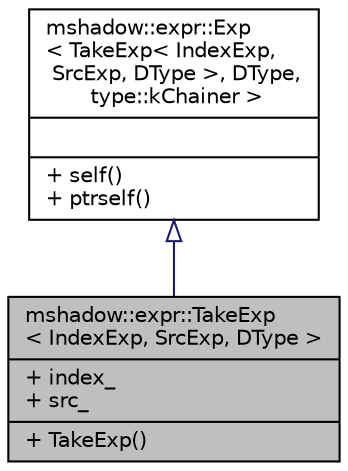 digraph "mshadow::expr::TakeExp&lt; IndexExp, SrcExp, DType &gt;"
{
 // LATEX_PDF_SIZE
  edge [fontname="Helvetica",fontsize="10",labelfontname="Helvetica",labelfontsize="10"];
  node [fontname="Helvetica",fontsize="10",shape=record];
  Node1 [label="{mshadow::expr::TakeExp\l\< IndexExp, SrcExp, DType \>\n|+ index_\l+ src_\l|+ TakeExp()\l}",height=0.2,width=0.4,color="black", fillcolor="grey75", style="filled", fontcolor="black",tooltip="Take a column from a matrix."];
  Node2 -> Node1 [dir="back",color="midnightblue",fontsize="10",style="solid",arrowtail="onormal",fontname="Helvetica"];
  Node2 [label="{mshadow::expr::Exp\l\< TakeExp\< IndexExp,\l SrcExp, DType \>, DType,\l type::kChainer \>\n||+ self()\l+ ptrself()\l}",height=0.2,width=0.4,color="black", fillcolor="white", style="filled",URL="$structmshadow_1_1expr_1_1Exp.html",tooltip=" "];
}
